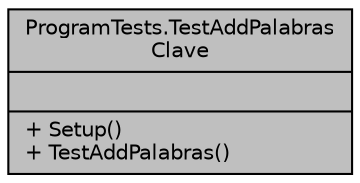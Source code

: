 digraph "ProgramTests.TestAddPalabrasClave"
{
 // INTERACTIVE_SVG=YES
 // LATEX_PDF_SIZE
  edge [fontname="Helvetica",fontsize="10",labelfontname="Helvetica",labelfontsize="10"];
  node [fontname="Helvetica",fontsize="10",shape=record];
  Node1 [label="{ProgramTests.TestAddPalabras\lClave\n||+ Setup()\l+ TestAddPalabras()\l}",height=0.2,width=0.4,color="black", fillcolor="grey75", style="filled", fontcolor="black",tooltip="Esta clase prueba el handler de PublicarOferta. Concretamente cuando se toma la ruta de oferta única."];
}
